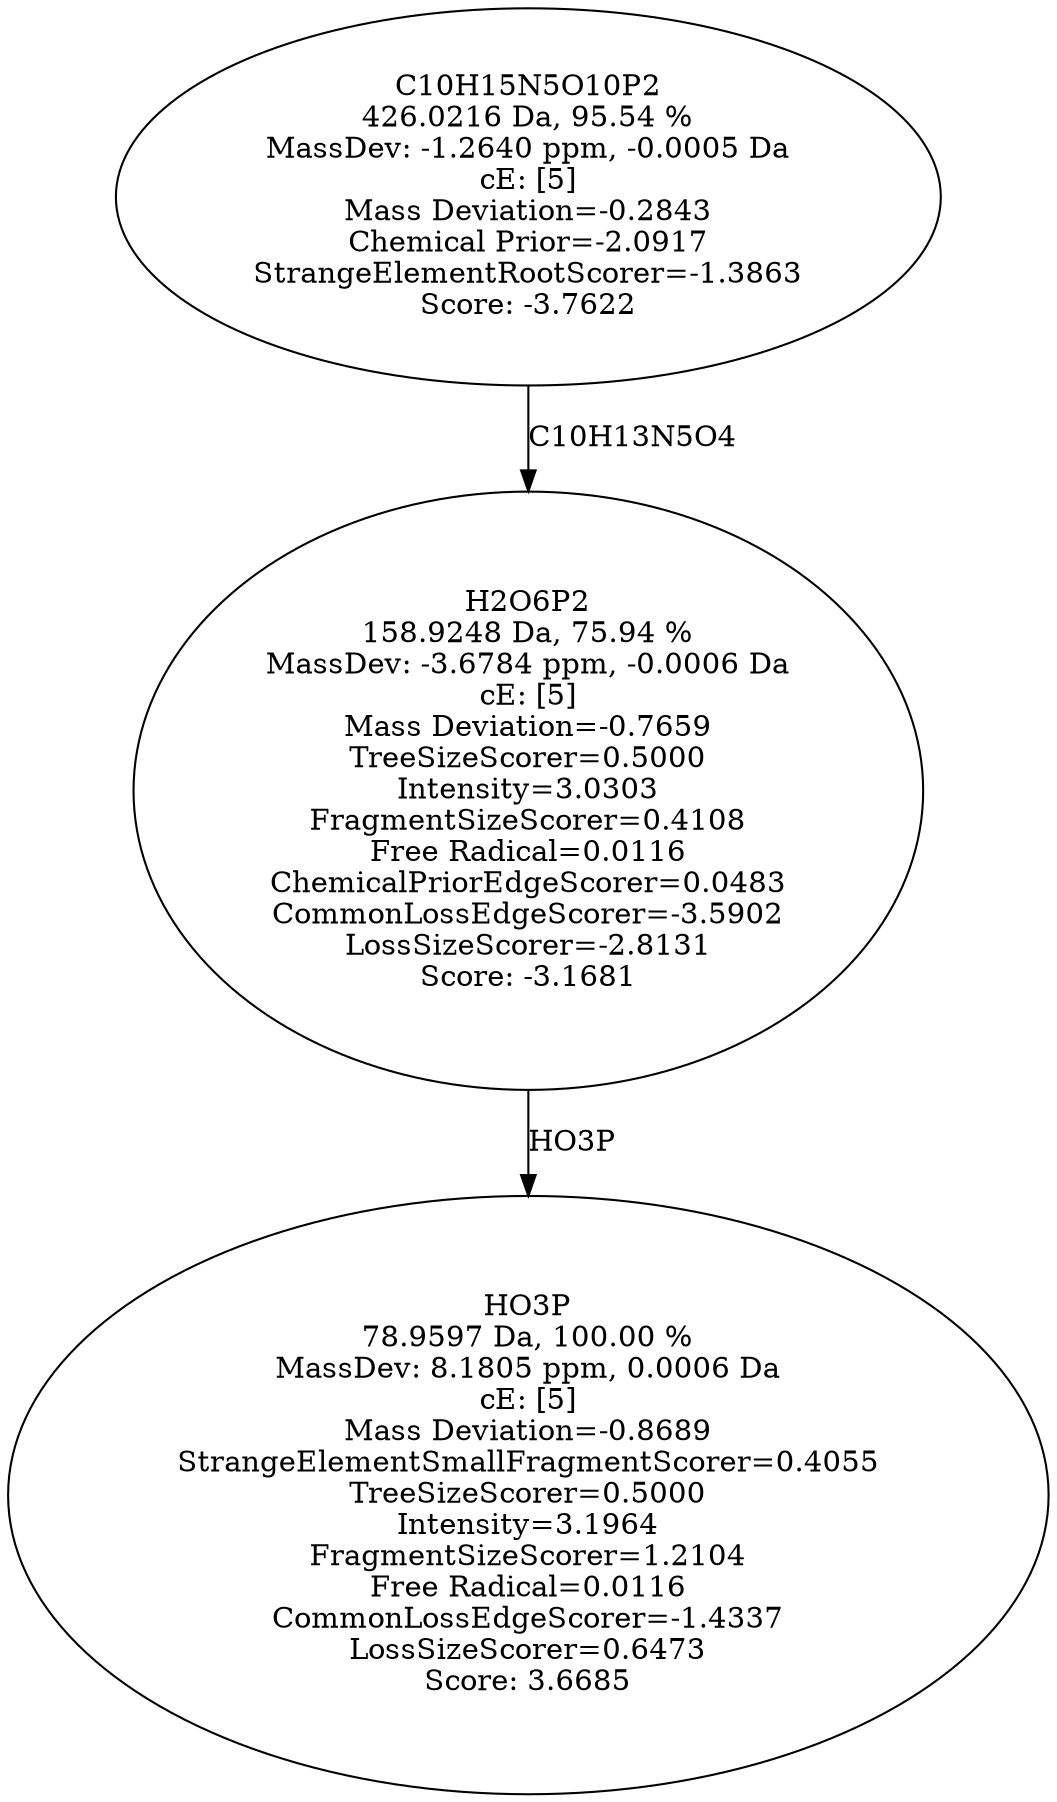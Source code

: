 strict digraph {
v1 [label="HO3P\n78.9597 Da, 100.00 %\nMassDev: 8.1805 ppm, 0.0006 Da\ncE: [5]\nMass Deviation=-0.8689\nStrangeElementSmallFragmentScorer=0.4055\nTreeSizeScorer=0.5000\nIntensity=3.1964\nFragmentSizeScorer=1.2104\nFree Radical=0.0116\nCommonLossEdgeScorer=-1.4337\nLossSizeScorer=0.6473\nScore: 3.6685"];
v2 [label="H2O6P2\n158.9248 Da, 75.94 %\nMassDev: -3.6784 ppm, -0.0006 Da\ncE: [5]\nMass Deviation=-0.7659\nTreeSizeScorer=0.5000\nIntensity=3.0303\nFragmentSizeScorer=0.4108\nFree Radical=0.0116\nChemicalPriorEdgeScorer=0.0483\nCommonLossEdgeScorer=-3.5902\nLossSizeScorer=-2.8131\nScore: -3.1681"];
v3 [label="C10H15N5O10P2\n426.0216 Da, 95.54 %\nMassDev: -1.2640 ppm, -0.0005 Da\ncE: [5]\nMass Deviation=-0.2843\nChemical Prior=-2.0917\nStrangeElementRootScorer=-1.3863\nScore: -3.7622"];
v2 -> v1 [label="HO3P"];
v3 -> v2 [label="C10H13N5O4"];
}
